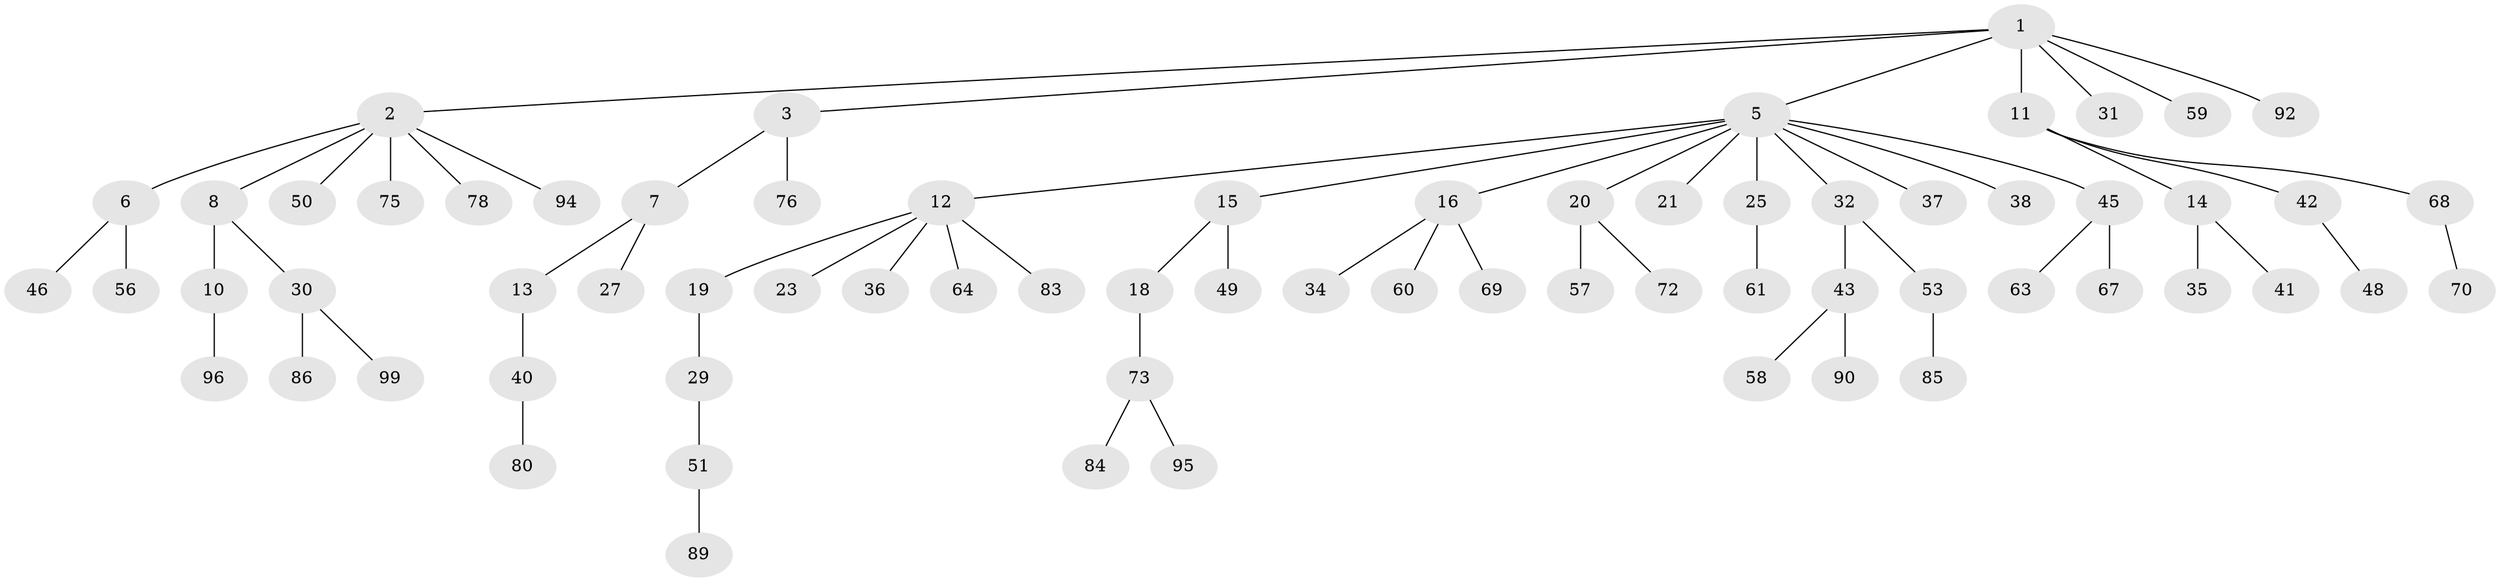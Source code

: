 // Generated by graph-tools (version 1.1) at 2025/52/02/27/25 19:52:13]
// undirected, 70 vertices, 69 edges
graph export_dot {
graph [start="1"]
  node [color=gray90,style=filled];
  1 [super="+4"];
  2 [super="+17"];
  3 [super="+71"];
  5 [super="+9"];
  6 [super="+44"];
  7;
  8 [super="+26"];
  10 [super="+81"];
  11 [super="+62"];
  12 [super="+24"];
  13 [super="+28"];
  14 [super="+55"];
  15 [super="+33"];
  16 [super="+39"];
  18 [super="+22"];
  19;
  20 [super="+52"];
  21 [super="+100"];
  23 [super="+97"];
  25;
  27;
  29 [super="+91"];
  30 [super="+77"];
  31 [super="+88"];
  32 [super="+66"];
  34;
  35;
  36;
  37;
  38;
  40;
  41;
  42 [super="+47"];
  43 [super="+54"];
  45;
  46;
  48 [super="+87"];
  49;
  50;
  51 [super="+98"];
  53 [super="+65"];
  56;
  57;
  58;
  59;
  60;
  61 [super="+74"];
  63 [super="+79"];
  64;
  67;
  68;
  69;
  70;
  72;
  73 [super="+82"];
  75;
  76;
  78;
  80;
  83 [super="+93"];
  84;
  85;
  86;
  89;
  90;
  92;
  94;
  95;
  96;
  99;
  1 -- 2;
  1 -- 3;
  1 -- 31;
  1 -- 92;
  1 -- 11;
  1 -- 59;
  1 -- 5;
  2 -- 6;
  2 -- 8;
  2 -- 75;
  2 -- 78;
  2 -- 94;
  2 -- 50;
  3 -- 7;
  3 -- 76;
  5 -- 20;
  5 -- 21;
  5 -- 25;
  5 -- 32;
  5 -- 37;
  5 -- 38;
  5 -- 12;
  5 -- 45;
  5 -- 15;
  5 -- 16;
  6 -- 56;
  6 -- 46;
  7 -- 13;
  7 -- 27;
  8 -- 10;
  8 -- 30;
  10 -- 96;
  11 -- 14;
  11 -- 42;
  11 -- 68;
  12 -- 19;
  12 -- 23;
  12 -- 36;
  12 -- 83;
  12 -- 64;
  13 -- 40;
  14 -- 35;
  14 -- 41;
  15 -- 18;
  15 -- 49;
  16 -- 34;
  16 -- 69;
  16 -- 60;
  18 -- 73;
  19 -- 29;
  20 -- 57;
  20 -- 72;
  25 -- 61;
  29 -- 51;
  30 -- 86;
  30 -- 99;
  32 -- 43;
  32 -- 53;
  40 -- 80;
  42 -- 48;
  43 -- 90;
  43 -- 58;
  45 -- 63;
  45 -- 67;
  51 -- 89;
  53 -- 85;
  68 -- 70;
  73 -- 84;
  73 -- 95;
}
